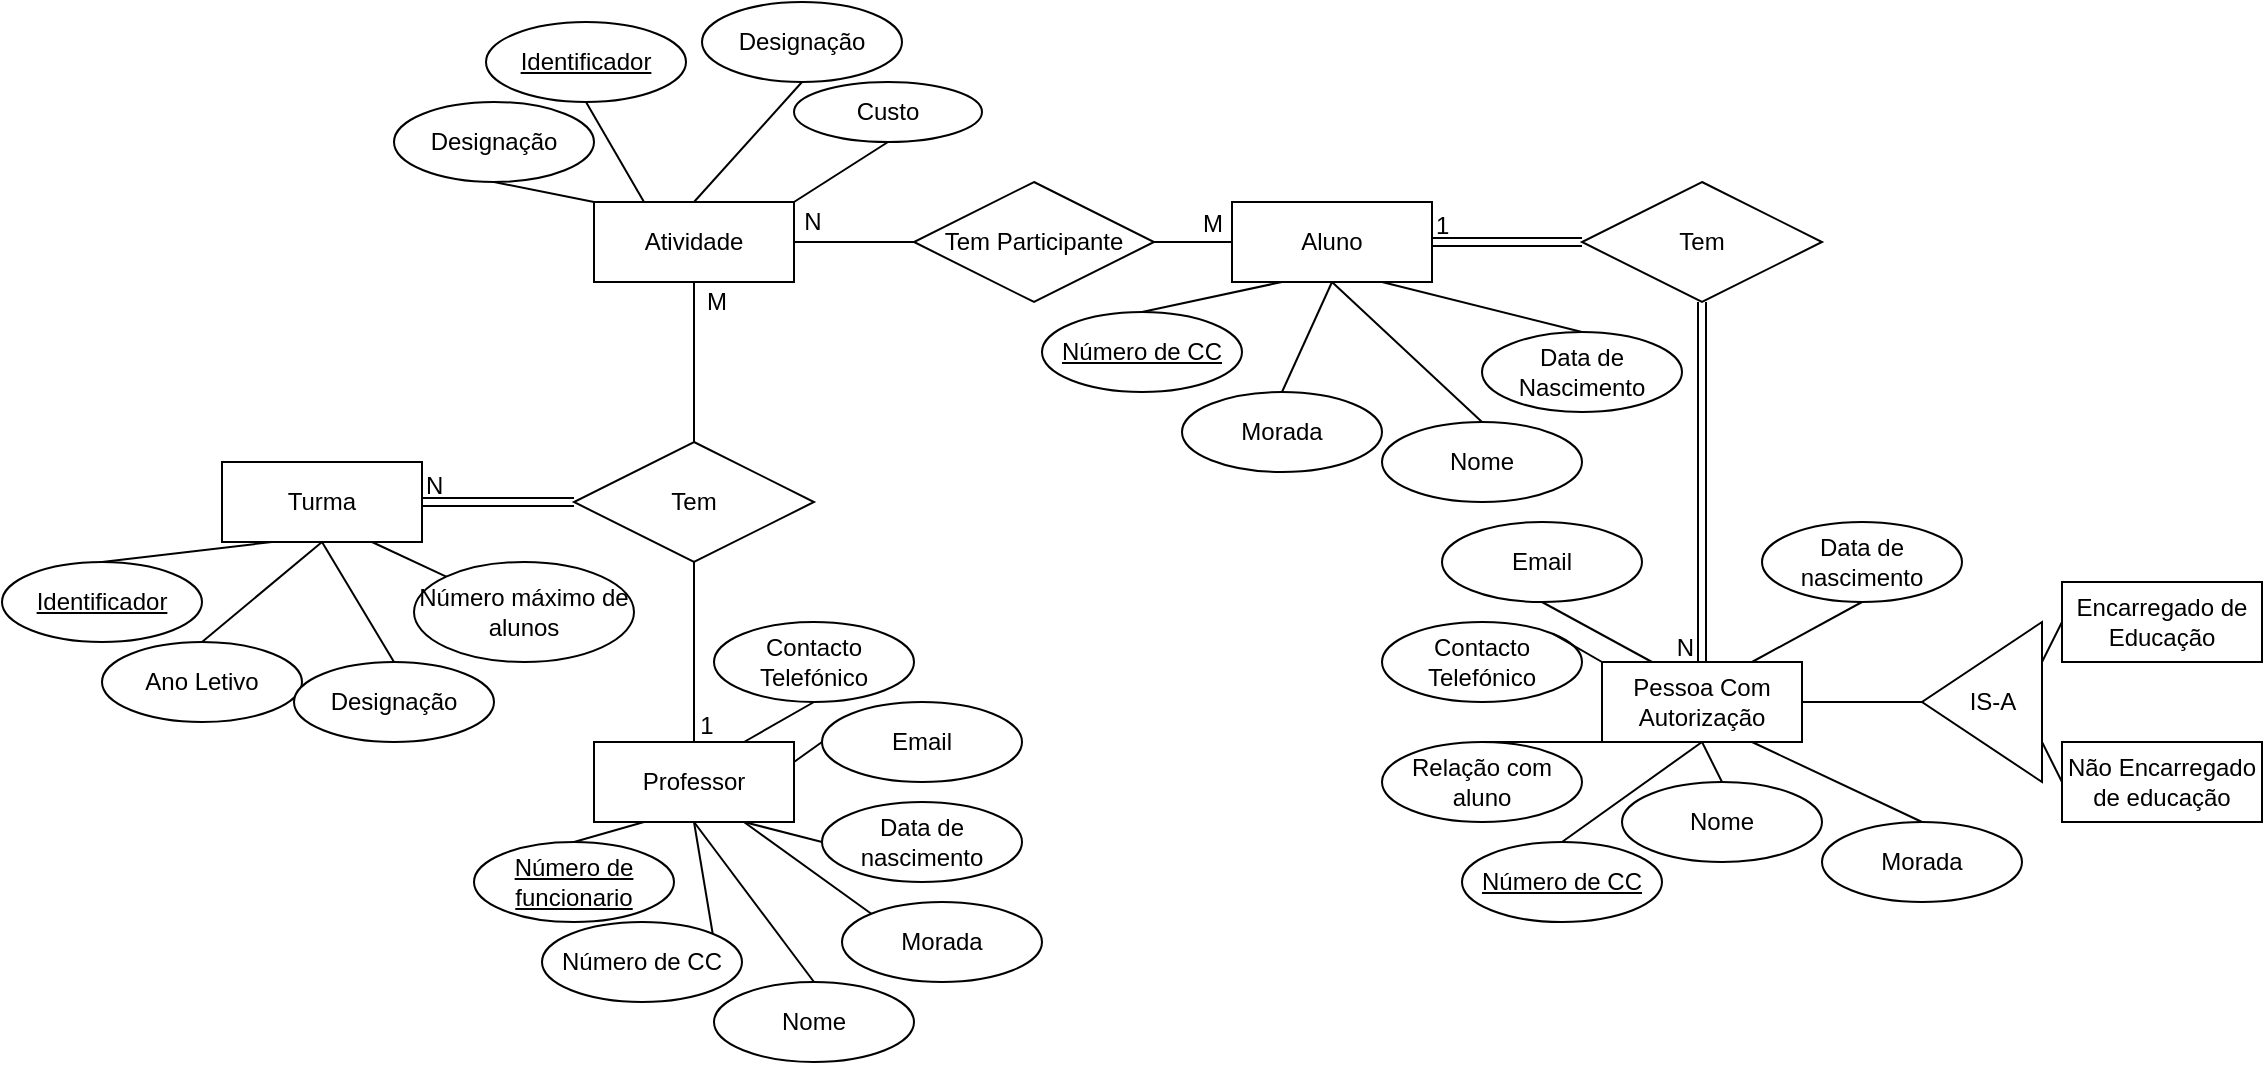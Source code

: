 <mxfile version="21.0.1" type="device"><diagram name="Página-1" id="C_-n6ELDgqjNh3NLdMAm"><mxGraphModel dx="1058" dy="2081" grid="1" gridSize="10" guides="1" tooltips="1" connect="1" arrows="1" fold="1" page="1" pageScale="1" pageWidth="827" pageHeight="1169" math="0" shadow="0"><root><mxCell id="0"/><mxCell id="1" parent="0"/><mxCell id="KuyBdXLm75METa2PhTDs-1" value="Turma" style="whiteSpace=wrap;html=1;align=center;" vertex="1" parent="1"><mxGeometry x="190" y="170" width="100" height="40" as="geometry"/></mxCell><mxCell id="KuyBdXLm75METa2PhTDs-2" value="&lt;u&gt;Identificador&lt;/u&gt;" style="ellipse;whiteSpace=wrap;html=1;align=center;" vertex="1" parent="1"><mxGeometry x="80" y="220" width="100" height="40" as="geometry"/></mxCell><mxCell id="KuyBdXLm75METa2PhTDs-3" value="Ano Letivo" style="ellipse;whiteSpace=wrap;html=1;align=center;" vertex="1" parent="1"><mxGeometry x="130" y="260" width="100" height="40" as="geometry"/></mxCell><mxCell id="KuyBdXLm75METa2PhTDs-4" value="Designação" style="ellipse;whiteSpace=wrap;html=1;align=center;" vertex="1" parent="1"><mxGeometry x="226" y="270" width="100" height="40" as="geometry"/></mxCell><mxCell id="KuyBdXLm75METa2PhTDs-6" value="Número máximo de alunos" style="ellipse;whiteSpace=wrap;html=1;align=center;" vertex="1" parent="1"><mxGeometry x="286" y="220" width="110" height="50" as="geometry"/></mxCell><mxCell id="KuyBdXLm75METa2PhTDs-7" value="" style="endArrow=none;html=1;rounded=0;exitX=0.25;exitY=1;exitDx=0;exitDy=0;entryX=0.5;entryY=0;entryDx=0;entryDy=0;" edge="1" parent="1" source="KuyBdXLm75METa2PhTDs-1" target="KuyBdXLm75METa2PhTDs-2"><mxGeometry relative="1" as="geometry"><mxPoint x="180" y="260" as="sourcePoint"/><mxPoint x="340" y="260" as="targetPoint"/></mxGeometry></mxCell><mxCell id="KuyBdXLm75METa2PhTDs-8" value="" style="endArrow=none;html=1;rounded=0;exitX=0.5;exitY=1;exitDx=0;exitDy=0;entryX=0.5;entryY=0;entryDx=0;entryDy=0;" edge="1" parent="1" source="KuyBdXLm75METa2PhTDs-1" target="KuyBdXLm75METa2PhTDs-3"><mxGeometry relative="1" as="geometry"><mxPoint x="250" y="220" as="sourcePoint"/><mxPoint x="130" y="230" as="targetPoint"/></mxGeometry></mxCell><mxCell id="KuyBdXLm75METa2PhTDs-9" value="" style="endArrow=none;html=1;rounded=0;exitX=0.5;exitY=1;exitDx=0;exitDy=0;entryX=0.5;entryY=0;entryDx=0;entryDy=0;" edge="1" parent="1" source="KuyBdXLm75METa2PhTDs-1" target="KuyBdXLm75METa2PhTDs-4"><mxGeometry relative="1" as="geometry"><mxPoint x="260" y="230" as="sourcePoint"/><mxPoint x="140" y="240" as="targetPoint"/></mxGeometry></mxCell><mxCell id="KuyBdXLm75METa2PhTDs-11" value="" style="endArrow=none;html=1;rounded=0;exitX=0.75;exitY=1;exitDx=0;exitDy=0;entryX=0;entryY=0;entryDx=0;entryDy=0;" edge="1" parent="1" source="KuyBdXLm75METa2PhTDs-1" target="KuyBdXLm75METa2PhTDs-6"><mxGeometry relative="1" as="geometry"><mxPoint x="280" y="250" as="sourcePoint"/><mxPoint x="160" y="260" as="targetPoint"/></mxGeometry></mxCell><mxCell id="KuyBdXLm75METa2PhTDs-13" value="Aluno" style="whiteSpace=wrap;html=1;align=center;" vertex="1" parent="1"><mxGeometry x="695" y="40" width="100" height="40" as="geometry"/></mxCell><mxCell id="KuyBdXLm75METa2PhTDs-14" value="&lt;u&gt;Número de CC&lt;/u&gt;" style="ellipse;whiteSpace=wrap;html=1;align=center;" vertex="1" parent="1"><mxGeometry x="600" y="95" width="100" height="40" as="geometry"/></mxCell><mxCell id="KuyBdXLm75METa2PhTDs-15" value="Morada" style="ellipse;whiteSpace=wrap;html=1;align=center;" vertex="1" parent="1"><mxGeometry x="670" y="135" width="100" height="40" as="geometry"/></mxCell><mxCell id="KuyBdXLm75METa2PhTDs-16" value="Nome" style="ellipse;whiteSpace=wrap;html=1;align=center;" vertex="1" parent="1"><mxGeometry x="770" y="150" width="100" height="40" as="geometry"/></mxCell><mxCell id="KuyBdXLm75METa2PhTDs-17" value="Data de Nascimento" style="ellipse;whiteSpace=wrap;html=1;align=center;" vertex="1" parent="1"><mxGeometry x="820" y="105" width="100" height="40" as="geometry"/></mxCell><mxCell id="KuyBdXLm75METa2PhTDs-19" value="" style="endArrow=none;html=1;rounded=0;exitX=0.25;exitY=1;exitDx=0;exitDy=0;entryX=0.5;entryY=0;entryDx=0;entryDy=0;" edge="1" parent="1" source="KuyBdXLm75METa2PhTDs-13" target="KuyBdXLm75METa2PhTDs-14"><mxGeometry relative="1" as="geometry"><mxPoint x="760" y="125" as="sourcePoint"/><mxPoint x="920" y="125" as="targetPoint"/></mxGeometry></mxCell><mxCell id="KuyBdXLm75METa2PhTDs-20" value="" style="endArrow=none;html=1;rounded=0;exitX=0.5;exitY=1;exitDx=0;exitDy=0;entryX=0.5;entryY=0;entryDx=0;entryDy=0;" edge="1" parent="1" source="KuyBdXLm75METa2PhTDs-13" target="KuyBdXLm75METa2PhTDs-15"><mxGeometry relative="1" as="geometry"><mxPoint x="830" y="85" as="sourcePoint"/><mxPoint x="710" y="95" as="targetPoint"/></mxGeometry></mxCell><mxCell id="KuyBdXLm75METa2PhTDs-21" value="" style="endArrow=none;html=1;rounded=0;exitX=0.5;exitY=1;exitDx=0;exitDy=0;entryX=0.5;entryY=0;entryDx=0;entryDy=0;" edge="1" parent="1" source="KuyBdXLm75METa2PhTDs-13" target="KuyBdXLm75METa2PhTDs-16"><mxGeometry relative="1" as="geometry"><mxPoint x="840" y="95" as="sourcePoint"/><mxPoint x="720" y="105" as="targetPoint"/></mxGeometry></mxCell><mxCell id="KuyBdXLm75METa2PhTDs-22" value="" style="endArrow=none;html=1;rounded=0;exitX=0.75;exitY=1;exitDx=0;exitDy=0;entryX=0.5;entryY=0;entryDx=0;entryDy=0;" edge="1" parent="1" source="KuyBdXLm75METa2PhTDs-13" target="KuyBdXLm75METa2PhTDs-17"><mxGeometry relative="1" as="geometry"><mxPoint x="850" y="105" as="sourcePoint"/><mxPoint x="730" y="115" as="targetPoint"/></mxGeometry></mxCell><mxCell id="KuyBdXLm75METa2PhTDs-24" value="Professor" style="whiteSpace=wrap;html=1;align=center;" vertex="1" parent="1"><mxGeometry x="376" y="310" width="100" height="40" as="geometry"/></mxCell><mxCell id="KuyBdXLm75METa2PhTDs-25" value="&lt;u&gt;Número de funcionario&lt;/u&gt;" style="ellipse;whiteSpace=wrap;html=1;align=center;" vertex="1" parent="1"><mxGeometry x="316" y="360" width="100" height="40" as="geometry"/></mxCell><mxCell id="KuyBdXLm75METa2PhTDs-26" value="Número de CC" style="ellipse;whiteSpace=wrap;html=1;align=center;" vertex="1" parent="1"><mxGeometry x="350" y="400" width="100" height="40" as="geometry"/></mxCell><mxCell id="KuyBdXLm75METa2PhTDs-27" value="Nome" style="ellipse;whiteSpace=wrap;html=1;align=center;" vertex="1" parent="1"><mxGeometry x="436" y="430" width="100" height="40" as="geometry"/></mxCell><mxCell id="KuyBdXLm75METa2PhTDs-28" value="Morada" style="ellipse;whiteSpace=wrap;html=1;align=center;" vertex="1" parent="1"><mxGeometry x="500" y="390" width="100" height="40" as="geometry"/></mxCell><mxCell id="KuyBdXLm75METa2PhTDs-29" value="" style="endArrow=none;html=1;rounded=0;exitX=0.25;exitY=1;exitDx=0;exitDy=0;entryX=0.5;entryY=0;entryDx=0;entryDy=0;" edge="1" parent="1" source="KuyBdXLm75METa2PhTDs-24" target="KuyBdXLm75METa2PhTDs-25"><mxGeometry relative="1" as="geometry"><mxPoint x="500" y="470" as="sourcePoint"/><mxPoint x="660" y="470" as="targetPoint"/></mxGeometry></mxCell><mxCell id="KuyBdXLm75METa2PhTDs-30" value="" style="endArrow=none;html=1;rounded=0;exitX=0.5;exitY=1;exitDx=0;exitDy=0;entryX=1;entryY=0;entryDx=0;entryDy=0;" edge="1" parent="1" source="KuyBdXLm75METa2PhTDs-24" target="KuyBdXLm75METa2PhTDs-26"><mxGeometry relative="1" as="geometry"><mxPoint x="570" y="430" as="sourcePoint"/><mxPoint x="450" y="440" as="targetPoint"/></mxGeometry></mxCell><mxCell id="KuyBdXLm75METa2PhTDs-31" value="" style="endArrow=none;html=1;rounded=0;exitX=0.5;exitY=1;exitDx=0;exitDy=0;entryX=0.5;entryY=0;entryDx=0;entryDy=0;" edge="1" parent="1" source="KuyBdXLm75METa2PhTDs-24" target="KuyBdXLm75METa2PhTDs-27"><mxGeometry relative="1" as="geometry"><mxPoint x="580" y="440" as="sourcePoint"/><mxPoint x="460" y="450" as="targetPoint"/></mxGeometry></mxCell><mxCell id="KuyBdXLm75METa2PhTDs-32" value="" style="endArrow=none;html=1;rounded=0;exitX=0.75;exitY=1;exitDx=0;exitDy=0;entryX=0;entryY=0;entryDx=0;entryDy=0;" edge="1" parent="1" source="KuyBdXLm75METa2PhTDs-24" target="KuyBdXLm75METa2PhTDs-28"><mxGeometry relative="1" as="geometry"><mxPoint x="590" y="450" as="sourcePoint"/><mxPoint x="470" y="460" as="targetPoint"/></mxGeometry></mxCell><mxCell id="KuyBdXLm75METa2PhTDs-33" value="Data de nascimento" style="ellipse;whiteSpace=wrap;html=1;align=center;" vertex="1" parent="1"><mxGeometry x="490" y="340" width="100" height="40" as="geometry"/></mxCell><mxCell id="KuyBdXLm75METa2PhTDs-34" value="" style="endArrow=none;html=1;rounded=0;exitX=0.75;exitY=1;exitDx=0;exitDy=0;entryX=0;entryY=0.5;entryDx=0;entryDy=0;" edge="1" parent="1" target="KuyBdXLm75METa2PhTDs-33" source="KuyBdXLm75METa2PhTDs-24"><mxGeometry relative="1" as="geometry"><mxPoint x="625" y="380" as="sourcePoint"/><mxPoint x="510" y="420" as="targetPoint"/></mxGeometry></mxCell><mxCell id="KuyBdXLm75METa2PhTDs-35" value="Email" style="ellipse;whiteSpace=wrap;html=1;align=center;" vertex="1" parent="1"><mxGeometry x="490" y="290" width="100" height="40" as="geometry"/></mxCell><mxCell id="KuyBdXLm75METa2PhTDs-36" value="" style="endArrow=none;html=1;rounded=0;exitX=1;exitY=0.25;exitDx=0;exitDy=0;entryX=0;entryY=0.5;entryDx=0;entryDy=0;" edge="1" parent="1" target="KuyBdXLm75METa2PhTDs-35" source="KuyBdXLm75METa2PhTDs-24"><mxGeometry relative="1" as="geometry"><mxPoint x="595" y="430" as="sourcePoint"/><mxPoint x="480" y="470" as="targetPoint"/></mxGeometry></mxCell><mxCell id="KuyBdXLm75METa2PhTDs-40" value="Contacto Telefónico" style="ellipse;whiteSpace=wrap;html=1;align=center;" vertex="1" parent="1"><mxGeometry x="436" y="250" width="100" height="40" as="geometry"/></mxCell><mxCell id="KuyBdXLm75METa2PhTDs-41" value="" style="endArrow=none;html=1;rounded=0;exitX=0.75;exitY=0;exitDx=0;exitDy=0;entryX=0.5;entryY=1;entryDx=0;entryDy=0;" edge="1" parent="1" target="KuyBdXLm75METa2PhTDs-40" source="KuyBdXLm75METa2PhTDs-24"><mxGeometry relative="1" as="geometry"><mxPoint x="535" y="390" as="sourcePoint"/><mxPoint x="370" y="490" as="targetPoint"/></mxGeometry></mxCell><mxCell id="KuyBdXLm75METa2PhTDs-42" value="Pessoa Com Autorização" style="whiteSpace=wrap;html=1;align=center;" vertex="1" parent="1"><mxGeometry x="880" y="270" width="100" height="40" as="geometry"/></mxCell><mxCell id="KuyBdXLm75METa2PhTDs-43" value="Relação com aluno" style="ellipse;whiteSpace=wrap;html=1;align=center;" vertex="1" parent="1"><mxGeometry x="770" y="310" width="100" height="40" as="geometry"/></mxCell><mxCell id="KuyBdXLm75METa2PhTDs-44" value="&lt;u&gt;Número de CC&lt;/u&gt;" style="ellipse;whiteSpace=wrap;html=1;align=center;" vertex="1" parent="1"><mxGeometry x="810" y="360" width="100" height="40" as="geometry"/></mxCell><mxCell id="KuyBdXLm75METa2PhTDs-45" value="Nome" style="ellipse;whiteSpace=wrap;html=1;align=center;" vertex="1" parent="1"><mxGeometry x="890" y="330" width="100" height="40" as="geometry"/></mxCell><mxCell id="KuyBdXLm75METa2PhTDs-46" value="Morada" style="ellipse;whiteSpace=wrap;html=1;align=center;" vertex="1" parent="1"><mxGeometry x="990" y="350" width="100" height="40" as="geometry"/></mxCell><mxCell id="KuyBdXLm75METa2PhTDs-47" value="" style="endArrow=none;html=1;rounded=0;exitX=0.25;exitY=1;exitDx=0;exitDy=0;entryX=0.5;entryY=0;entryDx=0;entryDy=0;" edge="1" parent="1" source="KuyBdXLm75METa2PhTDs-42" target="KuyBdXLm75METa2PhTDs-43"><mxGeometry relative="1" as="geometry"><mxPoint x="1106" y="125" as="sourcePoint"/><mxPoint x="1266" y="125" as="targetPoint"/></mxGeometry></mxCell><mxCell id="KuyBdXLm75METa2PhTDs-48" value="" style="endArrow=none;html=1;rounded=0;exitX=0.5;exitY=1;exitDx=0;exitDy=0;entryX=0.5;entryY=0;entryDx=0;entryDy=0;" edge="1" parent="1" source="KuyBdXLm75METa2PhTDs-42" target="KuyBdXLm75METa2PhTDs-44"><mxGeometry relative="1" as="geometry"><mxPoint x="1176" y="85" as="sourcePoint"/><mxPoint x="1056" y="95" as="targetPoint"/></mxGeometry></mxCell><mxCell id="KuyBdXLm75METa2PhTDs-49" value="" style="endArrow=none;html=1;rounded=0;exitX=0.5;exitY=1;exitDx=0;exitDy=0;entryX=0.5;entryY=0;entryDx=0;entryDy=0;" edge="1" parent="1" source="KuyBdXLm75METa2PhTDs-42" target="KuyBdXLm75METa2PhTDs-45"><mxGeometry relative="1" as="geometry"><mxPoint x="1186" y="95" as="sourcePoint"/><mxPoint x="1066" y="105" as="targetPoint"/></mxGeometry></mxCell><mxCell id="KuyBdXLm75METa2PhTDs-50" value="" style="endArrow=none;html=1;rounded=0;exitX=0.75;exitY=1;exitDx=0;exitDy=0;entryX=0.5;entryY=0;entryDx=0;entryDy=0;" edge="1" parent="1" source="KuyBdXLm75METa2PhTDs-42" target="KuyBdXLm75METa2PhTDs-46"><mxGeometry relative="1" as="geometry"><mxPoint x="1196" y="105" as="sourcePoint"/><mxPoint x="1076" y="115" as="targetPoint"/></mxGeometry></mxCell><mxCell id="KuyBdXLm75METa2PhTDs-51" value="Data de nascimento" style="ellipse;whiteSpace=wrap;html=1;align=center;" vertex="1" parent="1"><mxGeometry x="960" y="200" width="100" height="40" as="geometry"/></mxCell><mxCell id="KuyBdXLm75METa2PhTDs-52" value="" style="endArrow=none;html=1;rounded=0;exitX=0.75;exitY=0;exitDx=0;exitDy=0;entryX=0.5;entryY=1;entryDx=0;entryDy=0;" edge="1" parent="1" source="KuyBdXLm75METa2PhTDs-42" target="KuyBdXLm75METa2PhTDs-51"><mxGeometry relative="1" as="geometry"><mxPoint x="1231" y="35" as="sourcePoint"/><mxPoint x="1116" y="75" as="targetPoint"/></mxGeometry></mxCell><mxCell id="KuyBdXLm75METa2PhTDs-53" value="Email" style="ellipse;whiteSpace=wrap;html=1;align=center;" vertex="1" parent="1"><mxGeometry x="800" y="200" width="100" height="40" as="geometry"/></mxCell><mxCell id="KuyBdXLm75METa2PhTDs-54" value="" style="endArrow=none;html=1;rounded=0;exitX=0.25;exitY=0;exitDx=0;exitDy=0;entryX=0.5;entryY=1;entryDx=0;entryDy=0;" edge="1" parent="1" source="KuyBdXLm75METa2PhTDs-42" target="KuyBdXLm75METa2PhTDs-53"><mxGeometry relative="1" as="geometry"><mxPoint x="1201" y="85" as="sourcePoint"/><mxPoint x="1086" y="125" as="targetPoint"/></mxGeometry></mxCell><mxCell id="KuyBdXLm75METa2PhTDs-55" value="Contacto Telefónico" style="ellipse;whiteSpace=wrap;html=1;align=center;" vertex="1" parent="1"><mxGeometry x="770" y="250" width="100" height="40" as="geometry"/></mxCell><mxCell id="KuyBdXLm75METa2PhTDs-56" value="" style="endArrow=none;html=1;rounded=0;entryX=1;entryY=0;entryDx=0;entryDy=0;exitX=0;exitY=0;exitDx=0;exitDy=0;" edge="1" parent="1" source="KuyBdXLm75METa2PhTDs-42" target="KuyBdXLm75METa2PhTDs-55"><mxGeometry relative="1" as="geometry"><mxPoint x="890" y="-20" as="sourcePoint"/><mxPoint x="976" y="145" as="targetPoint"/></mxGeometry></mxCell><mxCell id="KuyBdXLm75METa2PhTDs-57" value="Tem" style="shape=rhombus;perimeter=rhombusPerimeter;whiteSpace=wrap;html=1;align=center;" vertex="1" parent="1"><mxGeometry x="870" y="30" width="120" height="60" as="geometry"/></mxCell><mxCell id="KuyBdXLm75METa2PhTDs-59" value="" style="shape=link;html=1;rounded=0;exitX=1;exitY=0.5;exitDx=0;exitDy=0;entryX=0;entryY=0.5;entryDx=0;entryDy=0;" edge="1" parent="1" source="KuyBdXLm75METa2PhTDs-13" target="KuyBdXLm75METa2PhTDs-57"><mxGeometry relative="1" as="geometry"><mxPoint x="900" y="-55" as="sourcePoint"/><mxPoint x="1060" y="-55" as="targetPoint"/></mxGeometry></mxCell><mxCell id="KuyBdXLm75METa2PhTDs-60" value="1" style="resizable=0;html=1;align=left;verticalAlign=bottom;" connectable="0" vertex="1" parent="KuyBdXLm75METa2PhTDs-59"><mxGeometry x="-1" relative="1" as="geometry"/></mxCell><mxCell id="KuyBdXLm75METa2PhTDs-61" value="" style="resizable=0;html=1;align=right;verticalAlign=bottom;" connectable="0" vertex="1" parent="KuyBdXLm75METa2PhTDs-59"><mxGeometry x="1" relative="1" as="geometry"/></mxCell><mxCell id="KuyBdXLm75METa2PhTDs-62" value="" style="shape=link;html=1;rounded=0;entryX=0.5;entryY=0;entryDx=0;entryDy=0;exitX=0.5;exitY=1;exitDx=0;exitDy=0;" edge="1" parent="1" source="KuyBdXLm75METa2PhTDs-57" target="KuyBdXLm75METa2PhTDs-42"><mxGeometry relative="1" as="geometry"><mxPoint x="1060" y="75" as="sourcePoint"/><mxPoint x="946" y="65" as="targetPoint"/></mxGeometry></mxCell><mxCell id="KuyBdXLm75METa2PhTDs-63" value="" style="resizable=0;html=1;align=left;verticalAlign=bottom;" connectable="0" vertex="1" parent="KuyBdXLm75METa2PhTDs-62"><mxGeometry x="-1" relative="1" as="geometry"/></mxCell><mxCell id="KuyBdXLm75METa2PhTDs-64" value="N" style="resizable=0;html=1;align=right;verticalAlign=bottom;" connectable="0" vertex="1" parent="KuyBdXLm75METa2PhTDs-62"><mxGeometry x="1" relative="1" as="geometry"><mxPoint x="-4" y="1" as="offset"/></mxGeometry></mxCell><mxCell id="KuyBdXLm75METa2PhTDs-66" value="Tem" style="shape=rhombus;perimeter=rhombusPerimeter;whiteSpace=wrap;html=1;align=center;" vertex="1" parent="1"><mxGeometry x="366" y="160" width="120" height="60" as="geometry"/></mxCell><mxCell id="KuyBdXLm75METa2PhTDs-67" value="" style="shape=link;html=1;rounded=0;exitX=1;exitY=0.5;exitDx=0;exitDy=0;entryX=0;entryY=0.5;entryDx=0;entryDy=0;" edge="1" parent="1" target="KuyBdXLm75METa2PhTDs-66" source="KuyBdXLm75METa2PhTDs-1"><mxGeometry relative="1" as="geometry"><mxPoint x="304" y="190" as="sourcePoint"/><mxPoint x="494" y="80" as="targetPoint"/></mxGeometry></mxCell><mxCell id="KuyBdXLm75METa2PhTDs-68" value="N" style="resizable=0;html=1;align=left;verticalAlign=bottom;" connectable="0" vertex="1" parent="KuyBdXLm75METa2PhTDs-67"><mxGeometry x="-1" relative="1" as="geometry"/></mxCell><mxCell id="KuyBdXLm75METa2PhTDs-69" value="" style="resizable=0;html=1;align=right;verticalAlign=bottom;" connectable="0" vertex="1" parent="KuyBdXLm75METa2PhTDs-67"><mxGeometry x="1" relative="1" as="geometry"/></mxCell><mxCell id="KuyBdXLm75METa2PhTDs-73" value="Atividade" style="whiteSpace=wrap;html=1;align=center;" vertex="1" parent="1"><mxGeometry x="376" y="40" width="100" height="40" as="geometry"/></mxCell><mxCell id="KuyBdXLm75METa2PhTDs-79" value="" style="endArrow=none;html=1;rounded=0;entryX=0.5;entryY=1;entryDx=0;entryDy=0;exitX=0.5;exitY=0;exitDx=0;exitDy=0;" edge="1" parent="1" source="KuyBdXLm75METa2PhTDs-24" target="KuyBdXLm75METa2PhTDs-66"><mxGeometry relative="1" as="geometry"><mxPoint x="300" y="260" as="sourcePoint"/><mxPoint x="460" y="260" as="targetPoint"/></mxGeometry></mxCell><mxCell id="KuyBdXLm75METa2PhTDs-80" value="" style="endArrow=none;html=1;rounded=0;entryX=0.5;entryY=1;entryDx=0;entryDy=0;exitX=0.5;exitY=0;exitDx=0;exitDy=0;" edge="1" parent="1" source="KuyBdXLm75METa2PhTDs-66" target="KuyBdXLm75METa2PhTDs-73"><mxGeometry relative="1" as="geometry"><mxPoint x="436" y="320" as="sourcePoint"/><mxPoint x="436" y="230" as="targetPoint"/></mxGeometry></mxCell><mxCell id="KuyBdXLm75METa2PhTDs-81" value="M" style="text;html=1;align=center;verticalAlign=middle;resizable=0;points=[];autosize=1;strokeColor=none;fillColor=none;" vertex="1" parent="1"><mxGeometry x="422" y="75" width="30" height="30" as="geometry"/></mxCell><mxCell id="KuyBdXLm75METa2PhTDs-82" value="1" style="text;html=1;align=center;verticalAlign=middle;resizable=0;points=[];autosize=1;strokeColor=none;fillColor=none;" vertex="1" parent="1"><mxGeometry x="417" y="287" width="30" height="30" as="geometry"/></mxCell><mxCell id="KuyBdXLm75METa2PhTDs-83" value="&lt;u&gt;Identificador&lt;/u&gt;" style="ellipse;whiteSpace=wrap;html=1;align=center;" vertex="1" parent="1"><mxGeometry x="322" y="-50" width="100" height="40" as="geometry"/></mxCell><mxCell id="KuyBdXLm75METa2PhTDs-84" value="Designação" style="ellipse;whiteSpace=wrap;html=1;align=center;" vertex="1" parent="1"><mxGeometry x="276" y="-10" width="100" height="40" as="geometry"/></mxCell><mxCell id="KuyBdXLm75METa2PhTDs-85" value="Designação" style="ellipse;whiteSpace=wrap;html=1;align=center;" vertex="1" parent="1"><mxGeometry x="430" y="-60" width="100" height="40" as="geometry"/></mxCell><mxCell id="KuyBdXLm75METa2PhTDs-86" value="Custo" style="ellipse;whiteSpace=wrap;html=1;align=center;" vertex="1" parent="1"><mxGeometry x="476" y="-20" width="94" height="30" as="geometry"/></mxCell><mxCell id="KuyBdXLm75METa2PhTDs-87" value="" style="endArrow=none;html=1;rounded=0;exitX=0.25;exitY=0;exitDx=0;exitDy=0;entryX=0.5;entryY=1;entryDx=0;entryDy=0;" edge="1" parent="1" target="KuyBdXLm75METa2PhTDs-83" source="KuyBdXLm75METa2PhTDs-73"><mxGeometry relative="1" as="geometry"><mxPoint x="419" y="-100" as="sourcePoint"/><mxPoint x="400" y="10" as="targetPoint"/></mxGeometry></mxCell><mxCell id="KuyBdXLm75METa2PhTDs-88" value="" style="endArrow=none;html=1;rounded=0;exitX=0;exitY=0;exitDx=0;exitDy=0;entryX=0.5;entryY=1;entryDx=0;entryDy=0;" edge="1" parent="1" target="KuyBdXLm75METa2PhTDs-84" source="KuyBdXLm75METa2PhTDs-73"><mxGeometry relative="1" as="geometry"><mxPoint x="444" y="-100" as="sourcePoint"/><mxPoint x="334" y="-80" as="targetPoint"/></mxGeometry></mxCell><mxCell id="KuyBdXLm75METa2PhTDs-89" value="" style="endArrow=none;html=1;rounded=0;exitX=0.5;exitY=0;exitDx=0;exitDy=0;entryX=0.5;entryY=1;entryDx=0;entryDy=0;" edge="1" parent="1" target="KuyBdXLm75METa2PhTDs-85" source="KuyBdXLm75METa2PhTDs-73"><mxGeometry relative="1" as="geometry"><mxPoint x="444" y="-100" as="sourcePoint"/><mxPoint x="344" y="-70" as="targetPoint"/></mxGeometry></mxCell><mxCell id="KuyBdXLm75METa2PhTDs-90" value="" style="endArrow=none;html=1;rounded=0;exitX=1;exitY=0;exitDx=0;exitDy=0;entryX=0.5;entryY=1;entryDx=0;entryDy=0;" edge="1" parent="1" target="KuyBdXLm75METa2PhTDs-86" source="KuyBdXLm75METa2PhTDs-73"><mxGeometry relative="1" as="geometry"><mxPoint x="469" y="-100" as="sourcePoint"/><mxPoint x="364" y="-50" as="targetPoint"/></mxGeometry></mxCell><mxCell id="KuyBdXLm75METa2PhTDs-92" value="" style="endArrow=none;html=1;rounded=0;exitX=1;exitY=0.5;exitDx=0;exitDy=0;entryX=0;entryY=0.5;entryDx=0;entryDy=0;" edge="1" parent="1" source="KuyBdXLm75METa2PhTDs-73" target="KuyBdXLm75METa2PhTDs-93"><mxGeometry relative="1" as="geometry"><mxPoint x="486" y="50" as="sourcePoint"/><mxPoint x="540" y="70" as="targetPoint"/></mxGeometry></mxCell><mxCell id="KuyBdXLm75METa2PhTDs-93" value="Tem Participante" style="shape=rhombus;perimeter=rhombusPerimeter;whiteSpace=wrap;html=1;align=center;" vertex="1" parent="1"><mxGeometry x="536" y="30" width="120" height="60" as="geometry"/></mxCell><mxCell id="KuyBdXLm75METa2PhTDs-94" value="" style="endArrow=none;html=1;rounded=0;exitX=1;exitY=0.5;exitDx=0;exitDy=0;entryX=0;entryY=0.5;entryDx=0;entryDy=0;" edge="1" parent="1" source="KuyBdXLm75METa2PhTDs-93" target="KuyBdXLm75METa2PhTDs-13"><mxGeometry relative="1" as="geometry"><mxPoint x="686" y="45" as="sourcePoint"/><mxPoint x="610" y="55" as="targetPoint"/></mxGeometry></mxCell><mxCell id="KuyBdXLm75METa2PhTDs-95" value="N" style="text;html=1;align=center;verticalAlign=middle;resizable=0;points=[];autosize=1;strokeColor=none;fillColor=none;" vertex="1" parent="1"><mxGeometry x="470" y="35" width="30" height="30" as="geometry"/></mxCell><mxCell id="KuyBdXLm75METa2PhTDs-96" value="M" style="text;html=1;align=center;verticalAlign=middle;resizable=0;points=[];autosize=1;strokeColor=none;fillColor=none;" vertex="1" parent="1"><mxGeometry x="670" y="36" width="30" height="30" as="geometry"/></mxCell><mxCell id="KuyBdXLm75METa2PhTDs-97" value="" style="triangle;whiteSpace=wrap;html=1;rotation=-180;" vertex="1" parent="1"><mxGeometry x="1040" y="250" width="60" height="80" as="geometry"/></mxCell><mxCell id="KuyBdXLm75METa2PhTDs-98" value="" style="endArrow=none;html=1;rounded=0;exitX=1;exitY=0.5;exitDx=0;exitDy=0;entryX=1;entryY=0.5;entryDx=0;entryDy=0;" edge="1" parent="1" source="KuyBdXLm75METa2PhTDs-42" target="KuyBdXLm75METa2PhTDs-97"><mxGeometry relative="1" as="geometry"><mxPoint x="1121" y="90" as="sourcePoint"/><mxPoint x="1170" y="130" as="targetPoint"/></mxGeometry></mxCell><mxCell id="KuyBdXLm75METa2PhTDs-99" value="IS-A" style="text;html=1;align=center;verticalAlign=middle;resizable=0;points=[];autosize=1;strokeColor=none;fillColor=none;" vertex="1" parent="1"><mxGeometry x="1050" y="275" width="50" height="30" as="geometry"/></mxCell><mxCell id="KuyBdXLm75METa2PhTDs-100" value="" style="endArrow=none;html=1;rounded=0;exitX=0;exitY=0.25;exitDx=0;exitDy=0;entryX=0;entryY=0.5;entryDx=0;entryDy=0;" edge="1" parent="1" source="KuyBdXLm75METa2PhTDs-97" target="KuyBdXLm75METa2PhTDs-104"><mxGeometry relative="1" as="geometry"><mxPoint x="1146" y="70" as="sourcePoint"/><mxPoint x="1310" y="100" as="targetPoint"/></mxGeometry></mxCell><mxCell id="KuyBdXLm75METa2PhTDs-101" value="" style="endArrow=none;html=1;rounded=0;exitX=0;exitY=0.75;exitDx=0;exitDy=0;entryX=0;entryY=0.5;entryDx=0;entryDy=0;" edge="1" parent="1" source="KuyBdXLm75METa2PhTDs-97" target="KuyBdXLm75METa2PhTDs-103"><mxGeometry relative="1" as="geometry"><mxPoint x="1156" y="80" as="sourcePoint"/><mxPoint x="1310" y="10" as="targetPoint"/></mxGeometry></mxCell><mxCell id="KuyBdXLm75METa2PhTDs-103" value="Encarregado de Educação" style="whiteSpace=wrap;html=1;align=center;" vertex="1" parent="1"><mxGeometry x="1110" y="230" width="100" height="40" as="geometry"/></mxCell><mxCell id="KuyBdXLm75METa2PhTDs-104" value="Não Encarregado de educação" style="whiteSpace=wrap;html=1;align=center;" vertex="1" parent="1"><mxGeometry x="1110" y="310" width="100" height="40" as="geometry"/></mxCell></root></mxGraphModel></diagram></mxfile>
